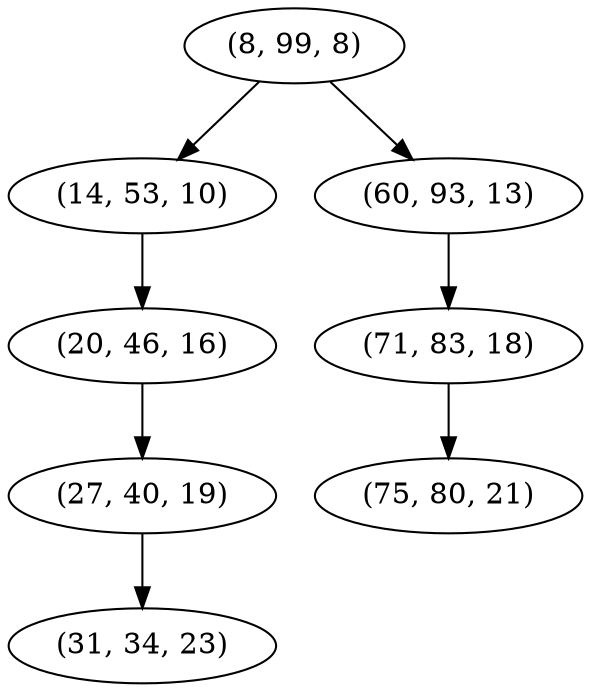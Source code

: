 digraph tree {
    "(8, 99, 8)";
    "(14, 53, 10)";
    "(20, 46, 16)";
    "(27, 40, 19)";
    "(31, 34, 23)";
    "(60, 93, 13)";
    "(71, 83, 18)";
    "(75, 80, 21)";
    "(8, 99, 8)" -> "(14, 53, 10)";
    "(8, 99, 8)" -> "(60, 93, 13)";
    "(14, 53, 10)" -> "(20, 46, 16)";
    "(20, 46, 16)" -> "(27, 40, 19)";
    "(27, 40, 19)" -> "(31, 34, 23)";
    "(60, 93, 13)" -> "(71, 83, 18)";
    "(71, 83, 18)" -> "(75, 80, 21)";
}
